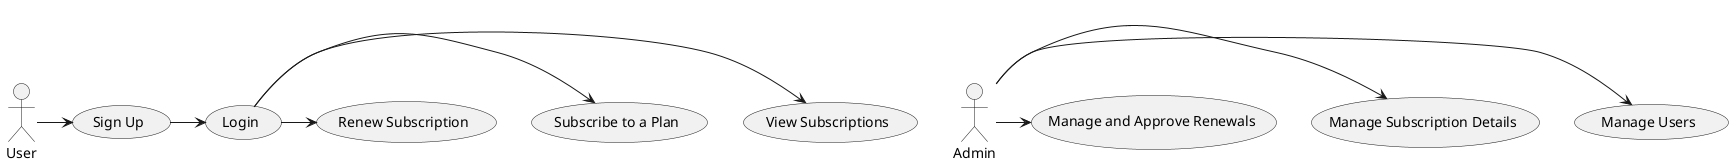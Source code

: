 @startuml
actor User
actor Admin

User -> (Sign Up)
(Sign Up) -> (Login)
(Login) -> (View Subscriptions)
(Login)  -> (Subscribe to a Plan)
(Login)  -> (Renew Subscription)

Admin -> (Manage Users)
Admin -> (Manage Subscription Details)
Admin -> (Manage and Approve Renewals)

@enduml


@startuml

class User {
    +int userId
    +String name
    +String email
    +String password
    +String phoneNumber
    +Role role
    +boolean emailVerified()
}

class Subscription {
    +int subscriptionId
    +Date startDate
    +Date endDate
    +SubscriptionStatus status
    +String getAppName()
    +String getCategoryType()
    +PlanType getPlanType()
    +BigDecimal getPrice()
}

class Plan {
    +int planId
    +BillingCycle billingCycle
    +BigDecimal price
    +String features
    +PlanType planType
    +LocalDate createdAt
    +LocalDate updatedAt
}

class App {
    +Long appId
    +String appName
    +String logoUrl
    +String website
}

class Category {
    +Long categoryId
    +String categoryType
    +String description
    +LocalDate createdAt
}

class Renewal {
    +Long renewalId
    +LocalDate renewalDate
    +BigDecimal renewalPrice
    +TransactionStatus status
    +Boolean initiatedEarly
    +LocalDate createdAt
    +LocalDate updatedAt
    +String getAppName()
    +String getPlanType()
    +String getBillingCycle()
}

User "1" --> "0..*" Subscription : subscribes
Subscription "1" --> "1" Plan : has
Subscription "1" --> "1" App : for
Subscription "1" --> "1" Category : in
Plan "1" --> "1" App : belongs to
App "1" --> "0..*" Plan : offers
App "1" --> "1" Category : categorized in
Category "1" --> "0..*" App : has
Subscription "1" --> "0..*" Renewal : includes
Renewal "1" --> "1" User : by
Renewal "1" --> "1" Plan : for
Renewal "1" --> "1" Subscription : related to


@enduml



@startuml
actor User

' Signup Process
User -> UserService : Enter signup credentials
UserService -> UserRepository : Save user details
UserRepository -> UserService : Return success/fail
UserService -> User : Redirect to login

' Login Process
User -> UserService : Enter login credentials
UserService -> UserRepository : Validate credentials
UserRepository -> UserService : Return user data
UserService -> User : Success/fail login

' Viewing Subscriptions
User -> SubscriptionService : Request subscriptions
SubscriptionService -> SubscriptionRepository : Fetch subscriptions
SubscriptionRepository -> SubscriptionService : Return subscription list
SubscriptionService -> User : Display subscriptions

' Subscribing to a Plan
User -> SubscriptionService : Subscribe to a plan
SubscriptionService -> SubscriptionRepository : Save subscription details
SubscriptionRepository -> SubscriptionService : Return success/fail
SubscriptionService -> User : Success/fail message

' Renewing a Subscription
User -> SubscriptionService : Renew subscription
SubscriptionService -> SubscriptionRepository : Update subscription date
SubscriptionRepository -> SubscriptionService : Return success/fail
SubscriptionService -> User : Success/fail message

@enduml


@startuml
start
:User Logs In;
:View Available Subscriptions;
if (Select a Plan?) then (yes)
  :Proceed to Subscribe;
  :Activate Subscription;
else (no)
  :Exit;
endif
:View Active Subscriptions;
if (Renew Subscription?) then (yes)
  :Process Renewal;
  :Update Subscription;
else (no)
  :Wait for Expiry Notification;
endif
stop
@enduml


@startuml
[*] --> Active
Active --> Expired : subscription expires
Expired --> Renewed : renew subscription
Renewed --> Active : activate
Active --> Canceled : user cancels
Canceled --> Deleted : delete record
@enduml


@startuml
skinparam shadowing false
skinparam rectangle {
  StereotypeFontSize 14
  StereotypeFontColor black
  RoundCorner 10
}

actor User
actor Admin

rectangle "1.0 Manage User" as P1
rectangle "2.0 Handle Subscriptions" as P2
rectangle "3.0 Plan & App Management" as P3
rectangle "4.0 Renewal Processing" as P4

database "D1: User Data" as D1
database "D2: Subscription Data" as D2
database "D3: Plan Data" as D3
database "D4: App Data" as D4
database "D5: Category Data" as D5
database "D6: Renewal Data" as D6

' --- Flows from User
User --> P1 : Register / Login
P1 --> D1 : Store / Fetch User Info

User --> P2 : Subscribe / View Subscription
P2 --> D2 : Store / Retrieve Subscription Info
P2 --> D3 : Get Plan Info
P2 --> D4 : Get App Info
P2 --> D5 : Get Category Info
P2 --> User : Subscription Status / Details

' --- Admin managing data
Admin --> P3 : Manage Plans / Apps / Categories
P3 --> D3 : CRUD Plan
P3 --> D4 : CRUD App
P3 --> D5 : CRUD Category

' --- Renewal process
P4 --> D2 : Get Subscription Info
P4 --> D6 : Store Renewal Record
P4 --> D1 : Get User Info
P4 --> D3 : Get Plan Info

@enduml


@startuml
skinparam rectangle {
  RoundCorner 15
}

actor User

package "Frontend" {
  rectangle "Angular\n(Web UI)" as AngularUI
}

package "Backend (Spring Boot)" {
  rectangle "User Controller" as UserAPI
  rectangle "Subscription Controller" as SubAPI
  rectangle "Plan/App Management" as PlanAPI
  rectangle "Renewal Scheduler\n(Cron)" as Scheduler
  rectangle "Email Service\n(JavaMail / SMTP)" as EmailService
  rectangle "Auth Service\n(JWT Auth)" as AuthService
}

database "MySQL Database" as MySQL

' External Interaction
User --> AngularUI : Interacts via Browser

' Frontend <-> Backend
AngularUI --> UserAPI : User Actions (login, register)
AngularUI --> SubAPI : Subscribe / View / Cancel
AngularUI --> PlanAPI : Fetch Plans / Apps

' Backend Components
UserAPI --> AuthService : JWT Verification
UserAPI --> MySQL : User Data
SubAPI --> MySQL : Subscriptions, Renewals
PlanAPI --> MySQL : Plans, Apps, Categories

Scheduler --> MySQL : Read Subscriptions
Scheduler --> EmailService : Send Reminders

EmailService --> MySQL : Fetch User Email

@enduml


@startuml

actor User
participant "Angular UI" as UI
participant "Spring Boot API" as API
participant "SubscriptionService" as Service
participant "MySQL DB" as DB
participant "EmailService" as Email

User -> UI : Click Subscribe
UI -> API : POST /api/subscriptions
API -> Service : createSubscription()
Service -> DB : save(Subscription)
Service -> Email : sendConfirmation()
Email -> User : Subscription Email
Service --> API : success response
API --> UI : 200 OK

@enduml


@startuml

start
:Fetch active subscriptions;
if (Renewal date == today?) then (yes)
  :Calculate next date;
  :Create Renewal record;
  :Send email;
else (no)
  :Skip;
endif
stop

@enduml


@startuml

skinparam classAttributeIconSize 0
skinparam classFontName "Arial"
skinparam classFontSize 12

' Entities
class User {
  +int userId
  +String name
  +String email
  +String password
  +String phoneNumber
  +Role role
  +boolean emailVerified()
}

class Subscription {
  +int subscriptionId
  +Date startDate
  +Date endDate
  +SubscriptionStatus status
}

class Plan {
  +int planId
  +String planName
  +double price
  +String billingCycle
}

class App {
  +int appId
  +String appName
  +String logoUrl
  +String website
}

class Category {
  +int categoryId
  +String categoryType
  +String description
}

class Renewal {
  +int renewalId
  +Date renewalDate
  +BigDecimal renewalPrice
  +TransactionStatus status
}

' Relationships
User "1" --> "0..*" Subscription : subscribes
Subscription "1" --> "1" Plan : belongs to
Subscription "1" --> "1" App : belongs to
Subscription "1" --> "1" Category : belongs to
Renewal "1" --> "1" Subscription : part of
Renewal "1" --> "1" Plan : belongs to
Renewal "1" --> "1" User : belongs to
App "1" --> "0..*" Plan : has
App "1" --> "1" Category : belongs to

@enduml


@startuml

skinparam rectangle {
  RoundCorner 15
}

actor User

package "Frontend (Angular)" {
  rectangle "Angular UI\n(Web)" as Angular
}

package "Backend (Spring Boot)" {
  rectangle "User Controller" as UserController
  rectangle "Subscription Controller" as SubscriptionController
  rectangle "Plan Management" as PlanManagement
  rectangle "Renewal Scheduler" as RenewalScheduler
  rectangle "Email Service" as EmailService
  rectangle "Auth Service (JWT)" as AuthService
}

database "MySQL Database" as MySQL

' Frontend interactions
User --> Angular : Interacts with UI
Angular --> UserController : Login, Register, Fetch User
Angular --> SubscriptionController : Subscribe, View Plans

' Backend components
UserController --> AuthService : Authenticate User
SubscriptionController --> MySQL : CRUD Subscriptions
PlanManagement --> MySQL : Manage Plans, Apps and Categories
SubscriptionController --> RenewalScheduler : Trigger Renewal Logic
RenewalScheduler --> MySQL : Check Expiring Subscriptions
RenewalScheduler --> EmailService : Send Renewal Reminders

@enduml


@startuml

class User {
  +int userId
  +String name
  +String email
  +String password
  +String phoneNumber
  +Role role
  +boolean emailVerified()
}

class Subscription {
  +int subscriptionId
  +LocalDate startDate
  +LocalDate endDate
  +SubscriptionStatus status
}

class Plan {
  +int planId
  +String planName
  +BigDecimal price
  +String billingCycle
}

class Renewal {
  +int renewalId
  +LocalDate renewalDate
  +BigDecimal renewalPrice
  +TransactionStatus status
}

class App {
  +int appId
  +String appName
  +String logoUrl
  +String website
}

class Category {
  +int categoryId
  +String categoryType
  +String description
}

' Relationships
User "1" --> "0..*" Subscription : subscribes
Subscription "1" --> "1" Plan : belongs to
Subscription "1" --> "1" App : belongs to
Subscription "1" --> "1" Category : belongs to
Renewal "1" --> "1" Subscription : part of
Renewal "1" --> "1" Plan : belongs to
Renewal "1" --> "1" User : belongs to
App "1" --> "0..*" Plan : has
App "1" --> "1" Category : belongs to

@enduml


@startuml

actor User
participant "Angular UI" as UI
participant "Spring Boot API" as API
participant "SubscriptionService" as Service
participant "MySQL DB" as DB
participant "EmailService" as Email

User -> UI : Click Subscribe
UI -> API : POST /api/subscriptions
API -> Service : createSubscription()
Service -> DB : save(Subscription)
Service -> Email : sendConfirmation()
Email -> User : Subscription Email
Service --> API : success response
API --> UI : 200 OK

@enduml


@startuml

start
:Fetch active subscriptions;
if (Renewal date == today?) then (yes)
  :Calculate next date;
  :Create Renewal record;
  :Send email;
else (no)
  :Skip;
endif
stop

@enduml


@startuml SubscriptionHLD

package "Subscription Management System" {

    class User
    class Subscription
    class Renewal
    class App
    class Plan
    class Category
}

User --> Subscription : has
User --> Renewal : triggers
Subscription --> App : for
Subscription --> Plan : has
Subscription --> Category : belongs to
Renewal --> Plan : on
Renewal --> Subscription : of
App --> Category : belongs to
App --> Plan : offers

@enduml




@startuml SubscriptionLLD

hide circle
skinparam classAttributeIconSize 0

class User {
    +Long userId
    +String providerId
    +String name
    +String email
    +String profilePicture
    +String password
    +Boolean isOAuthUser
    +String phone
    +Role role
    +String provider
    +Boolean emailVerified
    +String resetToken
    +LocalDate createdAt
    +LocalDate updatedAt
}

class Category {
    +Long categoryId
    +String categoryType
    +String description
    +LocalDate createdAt
}

class App {
    +Long appId
    +String appName
    +String logoUrl
    +String website
}

class Plan {
    +Long planId
    +BillingCycle billingCycle
    +BigDecimal price
    +String features
    +PlanType planType
    +LocalDate createdAt
    +LocalDate updatedAt
}

class Subscription {
    +Long subscriptionId
    +LocalDate startDate
    +LocalDate endDate
    +SubscriptionStatus status
}

class Renewal {
    +Long renewalId
    +LocalDate renewalDate
    +BigDecimal renewalPrice
    +TransactionStatus status
    +Boolean initiatedEarly
    +LocalDate createdAt
    +LocalDate updatedAt
}

' Relationships
User --> "0..*" Subscription : has >
User --> "0..*" Renewal : triggers >
Category --> "0..*" App : contains >
App --> "0..*" Plan : offers >
App --> Category : belongs to >
Plan --> App : for >
Subscription --> App : is for >
Subscription --> Plan : has >
Subscription --> User : belongs to >
Subscription --> Category : categorized >
Renewal --> Plan : for plan >
Renewal --> Subscription : belongs to >
Renewal --> User : initiated by >

@enduml
